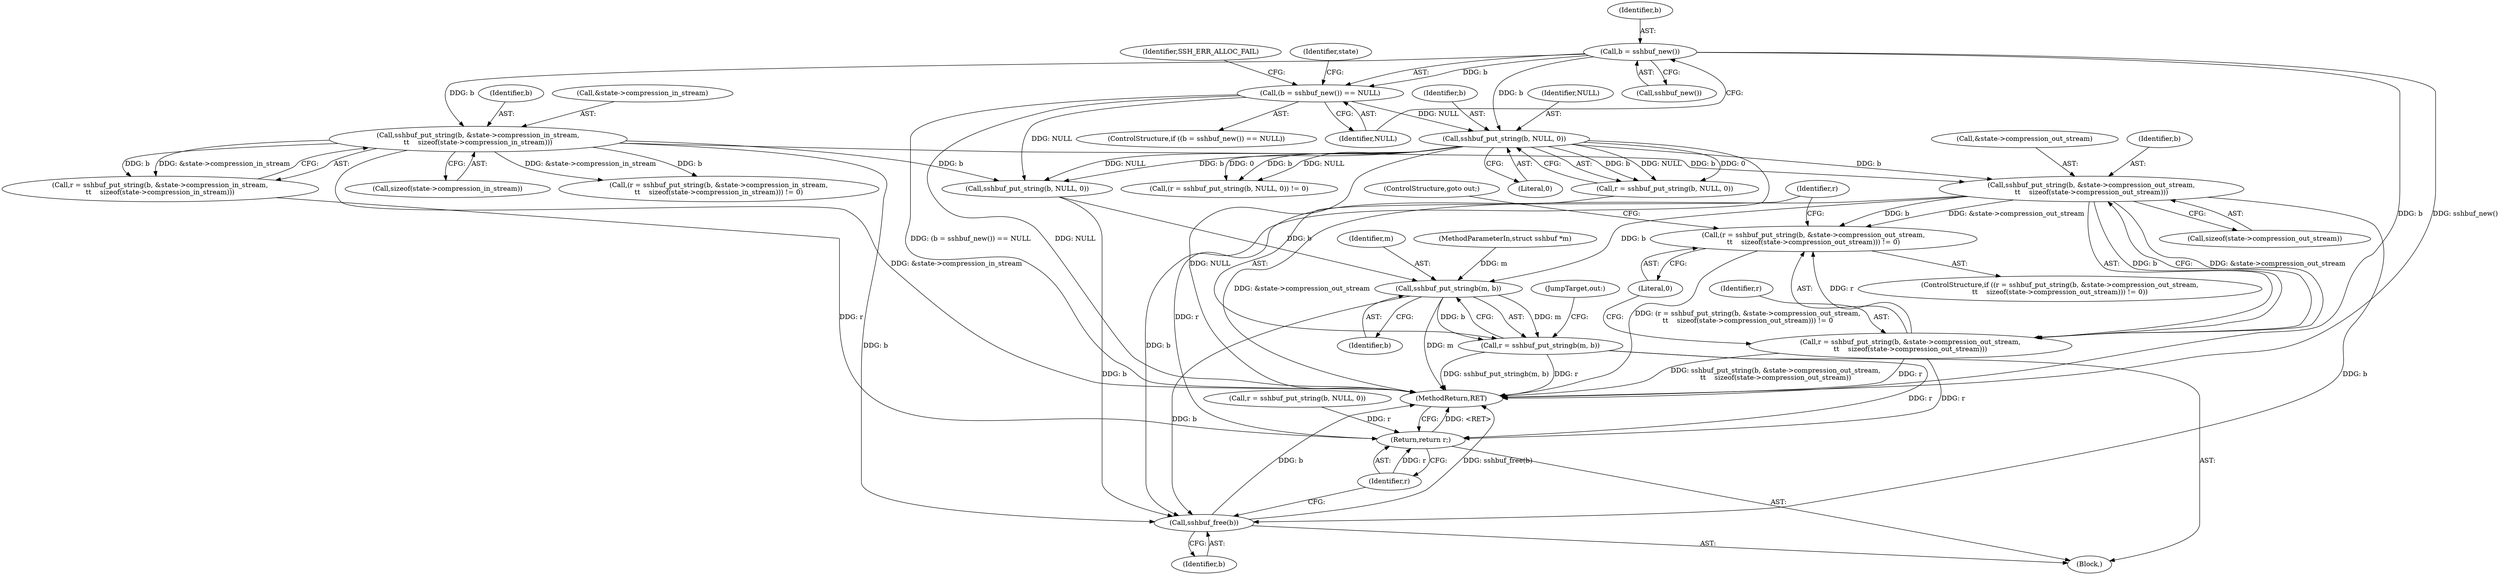 digraph "1_src_3095060f479b86288e31c79ecbc5131a66bcd2f9_4@pointer" {
"1000161" [label="(Call,sshbuf_put_string(b, &state->compression_out_stream,\n\t\t    sizeof(state->compression_out_stream)))"];
"1000129" [label="(Call,sshbuf_put_string(b, &state->compression_in_stream,\n\t\t    sizeof(state->compression_in_stream)))"];
"1000114" [label="(Call,b = sshbuf_new())"];
"1000146" [label="(Call,sshbuf_put_string(b, NULL, 0))"];
"1000113" [label="(Call,(b = sshbuf_new()) == NULL)"];
"1000158" [label="(Call,(r = sshbuf_put_string(b, &state->compression_out_stream,\n\t\t    sizeof(state->compression_out_stream))) != 0)"];
"1000159" [label="(Call,r = sshbuf_put_string(b, &state->compression_out_stream,\n\t\t    sizeof(state->compression_out_stream)))"];
"1000192" [label="(Return,return r;)"];
"1000186" [label="(Call,sshbuf_put_stringb(m, b))"];
"1000184" [label="(Call,r = sshbuf_put_stringb(m, b))"];
"1000190" [label="(Call,sshbuf_free(b))"];
"1000161" [label="(Call,sshbuf_put_string(b, &state->compression_out_stream,\n\t\t    sizeof(state->compression_out_stream)))"];
"1000191" [label="(Identifier,b)"];
"1000159" [label="(Call,r = sshbuf_put_string(b, &state->compression_out_stream,\n\t\t    sizeof(state->compression_out_stream)))"];
"1000160" [label="(Identifier,r)"];
"1000149" [label="(Literal,0)"];
"1000163" [label="(Call,&state->compression_out_stream)"];
"1000193" [label="(Identifier,r)"];
"1000194" [label="(MethodReturn,RET)"];
"1000157" [label="(ControlStructure,if ((r = sshbuf_put_string(b, &state->compression_out_stream,\n\t\t    sizeof(state->compression_out_stream))) != 0))"];
"1000176" [label="(Call,r = sshbuf_put_string(b, NULL, 0))"];
"1000122" [label="(Identifier,state)"];
"1000146" [label="(Call,sshbuf_put_string(b, NULL, 0))"];
"1000127" [label="(Call,r = sshbuf_put_string(b, &state->compression_in_stream,\n\t\t    sizeof(state->compression_in_stream)))"];
"1000144" [label="(Call,r = sshbuf_put_string(b, NULL, 0))"];
"1000114" [label="(Call,b = sshbuf_new())"];
"1000112" [label="(ControlStructure,if ((b = sshbuf_new()) == NULL))"];
"1000158" [label="(Call,(r = sshbuf_put_string(b, &state->compression_out_stream,\n\t\t    sizeof(state->compression_out_stream))) != 0)"];
"1000189" [label="(JumpTarget,out:)"];
"1000190" [label="(Call,sshbuf_free(b))"];
"1000129" [label="(Call,sshbuf_put_string(b, &state->compression_in_stream,\n\t\t    sizeof(state->compression_in_stream)))"];
"1000167" [label="(Call,sizeof(state->compression_out_stream))"];
"1000188" [label="(Identifier,b)"];
"1000103" [label="(Block,)"];
"1000126" [label="(Call,(r = sshbuf_put_string(b, &state->compression_in_stream,\n\t\t    sizeof(state->compression_in_stream))) != 0)"];
"1000119" [label="(Identifier,SSH_ERR_ALLOC_FAIL)"];
"1000187" [label="(Identifier,m)"];
"1000162" [label="(Identifier,b)"];
"1000148" [label="(Identifier,NULL)"];
"1000192" [label="(Return,return r;)"];
"1000113" [label="(Call,(b = sshbuf_new()) == NULL)"];
"1000147" [label="(Identifier,b)"];
"1000178" [label="(Call,sshbuf_put_string(b, NULL, 0))"];
"1000117" [label="(Identifier,NULL)"];
"1000185" [label="(Identifier,r)"];
"1000184" [label="(Call,r = sshbuf_put_stringb(m, b))"];
"1000130" [label="(Identifier,b)"];
"1000115" [label="(Identifier,b)"];
"1000143" [label="(Call,(r = sshbuf_put_string(b, NULL, 0)) != 0)"];
"1000135" [label="(Call,sizeof(state->compression_in_stream))"];
"1000116" [label="(Call,sshbuf_new())"];
"1000171" [label="(Literal,0)"];
"1000101" [label="(MethodParameterIn,struct sshbuf *m)"];
"1000186" [label="(Call,sshbuf_put_stringb(m, b))"];
"1000172" [label="(ControlStructure,goto out;)"];
"1000131" [label="(Call,&state->compression_in_stream)"];
"1000161" -> "1000159"  [label="AST: "];
"1000161" -> "1000167"  [label="CFG: "];
"1000162" -> "1000161"  [label="AST: "];
"1000163" -> "1000161"  [label="AST: "];
"1000167" -> "1000161"  [label="AST: "];
"1000159" -> "1000161"  [label="CFG: "];
"1000161" -> "1000194"  [label="DDG: &state->compression_out_stream"];
"1000161" -> "1000158"  [label="DDG: b"];
"1000161" -> "1000158"  [label="DDG: &state->compression_out_stream"];
"1000161" -> "1000159"  [label="DDG: b"];
"1000161" -> "1000159"  [label="DDG: &state->compression_out_stream"];
"1000129" -> "1000161"  [label="DDG: b"];
"1000146" -> "1000161"  [label="DDG: b"];
"1000161" -> "1000186"  [label="DDG: b"];
"1000161" -> "1000190"  [label="DDG: b"];
"1000129" -> "1000127"  [label="AST: "];
"1000129" -> "1000135"  [label="CFG: "];
"1000130" -> "1000129"  [label="AST: "];
"1000131" -> "1000129"  [label="AST: "];
"1000135" -> "1000129"  [label="AST: "];
"1000127" -> "1000129"  [label="CFG: "];
"1000129" -> "1000194"  [label="DDG: &state->compression_in_stream"];
"1000129" -> "1000126"  [label="DDG: b"];
"1000129" -> "1000126"  [label="DDG: &state->compression_in_stream"];
"1000129" -> "1000127"  [label="DDG: b"];
"1000129" -> "1000127"  [label="DDG: &state->compression_in_stream"];
"1000114" -> "1000129"  [label="DDG: b"];
"1000129" -> "1000178"  [label="DDG: b"];
"1000129" -> "1000190"  [label="DDG: b"];
"1000114" -> "1000113"  [label="AST: "];
"1000114" -> "1000116"  [label="CFG: "];
"1000115" -> "1000114"  [label="AST: "];
"1000116" -> "1000114"  [label="AST: "];
"1000117" -> "1000114"  [label="CFG: "];
"1000114" -> "1000194"  [label="DDG: b"];
"1000114" -> "1000194"  [label="DDG: sshbuf_new()"];
"1000114" -> "1000113"  [label="DDG: b"];
"1000114" -> "1000146"  [label="DDG: b"];
"1000146" -> "1000144"  [label="AST: "];
"1000146" -> "1000149"  [label="CFG: "];
"1000147" -> "1000146"  [label="AST: "];
"1000148" -> "1000146"  [label="AST: "];
"1000149" -> "1000146"  [label="AST: "];
"1000144" -> "1000146"  [label="CFG: "];
"1000146" -> "1000194"  [label="DDG: NULL"];
"1000146" -> "1000143"  [label="DDG: b"];
"1000146" -> "1000143"  [label="DDG: NULL"];
"1000146" -> "1000143"  [label="DDG: 0"];
"1000146" -> "1000144"  [label="DDG: b"];
"1000146" -> "1000144"  [label="DDG: NULL"];
"1000146" -> "1000144"  [label="DDG: 0"];
"1000113" -> "1000146"  [label="DDG: NULL"];
"1000146" -> "1000178"  [label="DDG: b"];
"1000146" -> "1000178"  [label="DDG: NULL"];
"1000146" -> "1000190"  [label="DDG: b"];
"1000113" -> "1000112"  [label="AST: "];
"1000113" -> "1000117"  [label="CFG: "];
"1000117" -> "1000113"  [label="AST: "];
"1000119" -> "1000113"  [label="CFG: "];
"1000122" -> "1000113"  [label="CFG: "];
"1000113" -> "1000194"  [label="DDG: NULL"];
"1000113" -> "1000194"  [label="DDG: (b = sshbuf_new()) == NULL"];
"1000113" -> "1000178"  [label="DDG: NULL"];
"1000158" -> "1000157"  [label="AST: "];
"1000158" -> "1000171"  [label="CFG: "];
"1000159" -> "1000158"  [label="AST: "];
"1000171" -> "1000158"  [label="AST: "];
"1000172" -> "1000158"  [label="CFG: "];
"1000185" -> "1000158"  [label="CFG: "];
"1000158" -> "1000194"  [label="DDG: (r = sshbuf_put_string(b, &state->compression_out_stream,\n\t\t    sizeof(state->compression_out_stream))) != 0"];
"1000159" -> "1000158"  [label="DDG: r"];
"1000160" -> "1000159"  [label="AST: "];
"1000171" -> "1000159"  [label="CFG: "];
"1000159" -> "1000194"  [label="DDG: r"];
"1000159" -> "1000194"  [label="DDG: sshbuf_put_string(b, &state->compression_out_stream,\n\t\t    sizeof(state->compression_out_stream))"];
"1000159" -> "1000192"  [label="DDG: r"];
"1000192" -> "1000103"  [label="AST: "];
"1000192" -> "1000193"  [label="CFG: "];
"1000193" -> "1000192"  [label="AST: "];
"1000194" -> "1000192"  [label="CFG: "];
"1000192" -> "1000194"  [label="DDG: <RET>"];
"1000193" -> "1000192"  [label="DDG: r"];
"1000184" -> "1000192"  [label="DDG: r"];
"1000144" -> "1000192"  [label="DDG: r"];
"1000176" -> "1000192"  [label="DDG: r"];
"1000127" -> "1000192"  [label="DDG: r"];
"1000186" -> "1000184"  [label="AST: "];
"1000186" -> "1000188"  [label="CFG: "];
"1000187" -> "1000186"  [label="AST: "];
"1000188" -> "1000186"  [label="AST: "];
"1000184" -> "1000186"  [label="CFG: "];
"1000186" -> "1000194"  [label="DDG: m"];
"1000186" -> "1000184"  [label="DDG: m"];
"1000186" -> "1000184"  [label="DDG: b"];
"1000101" -> "1000186"  [label="DDG: m"];
"1000178" -> "1000186"  [label="DDG: b"];
"1000186" -> "1000190"  [label="DDG: b"];
"1000184" -> "1000103"  [label="AST: "];
"1000185" -> "1000184"  [label="AST: "];
"1000189" -> "1000184"  [label="CFG: "];
"1000184" -> "1000194"  [label="DDG: r"];
"1000184" -> "1000194"  [label="DDG: sshbuf_put_stringb(m, b)"];
"1000190" -> "1000103"  [label="AST: "];
"1000190" -> "1000191"  [label="CFG: "];
"1000191" -> "1000190"  [label="AST: "];
"1000193" -> "1000190"  [label="CFG: "];
"1000190" -> "1000194"  [label="DDG: sshbuf_free(b)"];
"1000190" -> "1000194"  [label="DDG: b"];
"1000178" -> "1000190"  [label="DDG: b"];
}
